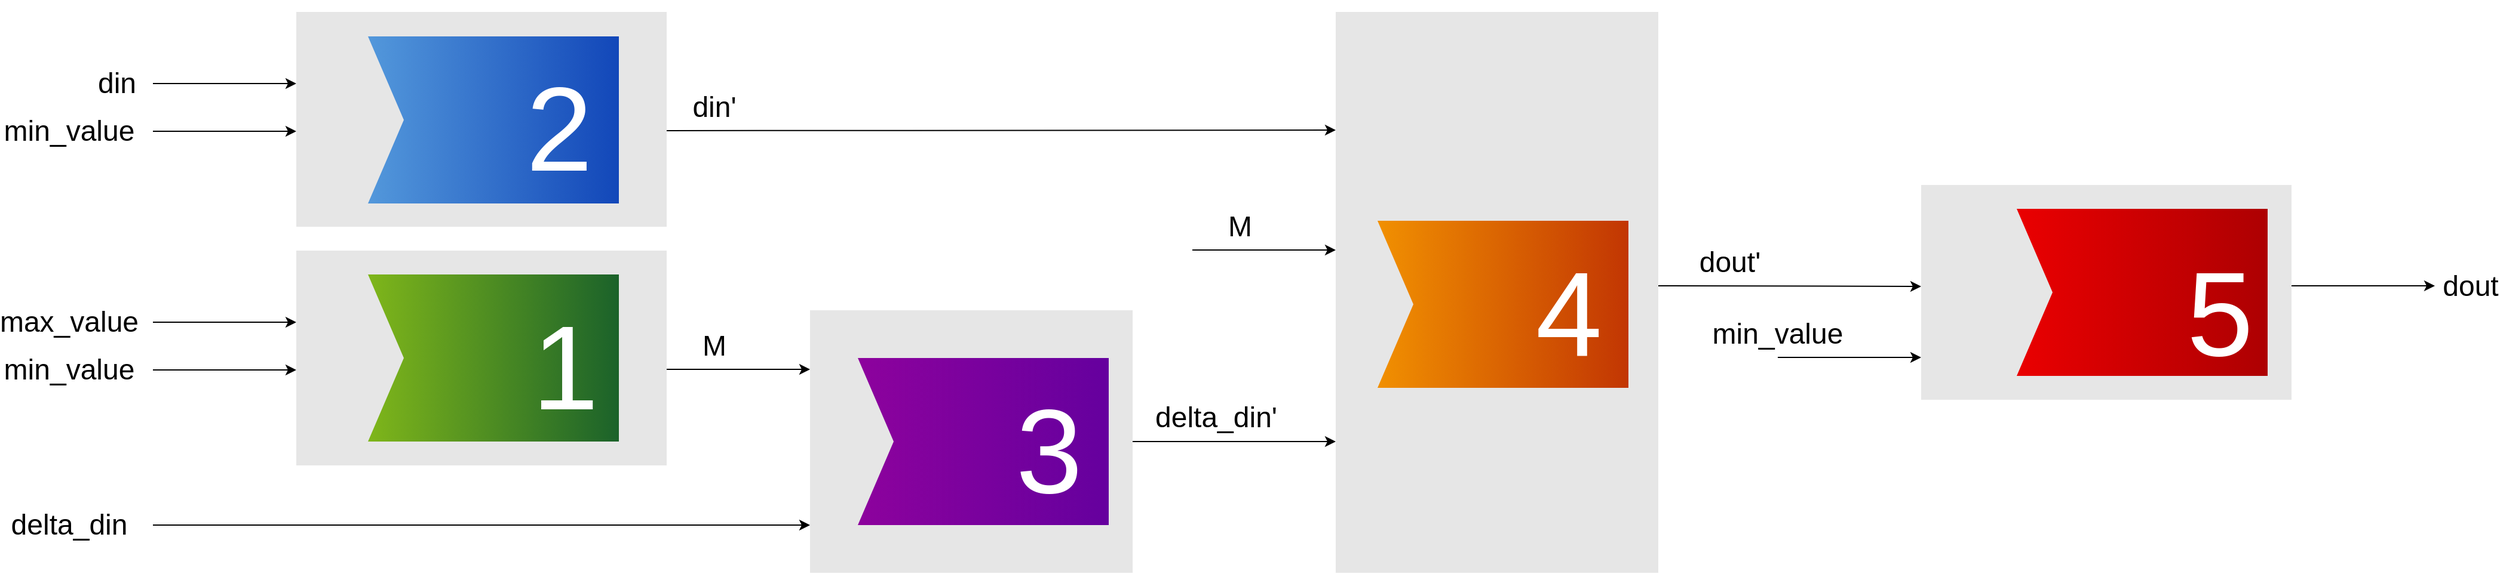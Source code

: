 <mxfile version="12.4.7" type="device"><diagram name="Page-1" id="1622d65d-c77d-c4b6-e0e7-3c11208c8684"><mxGraphModel dx="2816" dy="1264" grid="1" gridSize="10" guides="1" tooltips="1" connect="1" arrows="1" fold="1" page="1" pageScale="1.5" pageWidth="1169" pageHeight="826" background="#ffffff" math="0" shadow="0"><root><mxCell id="0" style=";html=1;"/><mxCell id="1" style=";html=1;" parent="0"/><mxCell id="Lpo8Wtr4VbGAjBLP5QyM-24" value="" style="whiteSpace=wrap;html=1;rounded=0;shadow=0;dashed=0;strokeWidth=1;fillColor=#E6E6E6;fontFamily=Verdana;fontSize=70;strokeColor=none;verticalAlign=top;spacingTop=10;" parent="1" vertex="1"><mxGeometry x="2050" y="595" width="310" height="180" as="geometry"/></mxCell><mxCell id="Lpo8Wtr4VbGAjBLP5QyM-17" value="" style="whiteSpace=wrap;html=1;rounded=0;shadow=0;dashed=0;strokeWidth=1;fillColor=#E6E6E6;fontFamily=Verdana;fontSize=70;strokeColor=none;verticalAlign=top;spacingTop=10;" parent="1" vertex="1"><mxGeometry x="1560" y="450" width="270" height="470" as="geometry"/></mxCell><mxCell id="Lpo8Wtr4VbGAjBLP5QyM-2" value="" style="whiteSpace=wrap;html=1;rounded=0;shadow=0;dashed=0;strokeWidth=1;fillColor=#E6E6E6;fontFamily=Verdana;fontSize=70;strokeColor=none;verticalAlign=top;spacingTop=10;" parent="1" vertex="1"><mxGeometry x="1120" y="700" width="270" height="220" as="geometry"/></mxCell><mxCell id="Lpo8Wtr4VbGAjBLP5QyM-1" value="" style="whiteSpace=wrap;html=1;rounded=0;shadow=0;dashed=0;strokeWidth=1;fillColor=#E6E6E6;fontFamily=Verdana;fontSize=70;strokeColor=none;verticalAlign=top;spacingTop=10;" parent="1" vertex="1"><mxGeometry x="690" y="450" width="310" height="180" as="geometry"/></mxCell><mxCell id="869962fe87da545-5" value="" style="whiteSpace=wrap;html=1;rounded=0;shadow=0;dashed=0;strokeWidth=1;fillColor=#E6E6E6;fontFamily=Verdana;fontSize=70;strokeColor=none;verticalAlign=top;spacingTop=10;" parent="1" vertex="1"><mxGeometry x="690" y="650" width="310" height="180" as="geometry"/></mxCell><mxCell id="869962fe87da545-2" value="" style="html=1;shadow=0;dashed=0;align=center;verticalAlign=middle;shape=mxgraph.arrows2.arrow;dy=0;dx=0;notch=30;rounded=0;strokeColor=none;strokeWidth=1;fillColor=#7FB61A;fontFamily=Tahoma;fontSize=10;fontColor=#FFFFFF;gradientColor=#1B622A;gradientDirection=east;" parent="1" vertex="1"><mxGeometry x="750" y="670" width="210" height="140" as="geometry"/></mxCell><mxCell id="869962fe87da545-8" value="" style="html=1;shadow=0;dashed=0;align=center;verticalAlign=middle;shape=mxgraph.arrows2.arrow;dy=0;dx=0;notch=30;rounded=0;strokeColor=none;strokeWidth=1;fillColor=#5398DB;fontFamily=Tahoma;fontSize=10;fontColor=#FFFFFF;gradientColor=#1247B9;gradientDirection=east;" parent="1" vertex="1"><mxGeometry x="750" y="470.53" width="210" height="140" as="geometry"/></mxCell><mxCell id="869962fe87da545-11" value="" style="html=1;shadow=0;dashed=0;align=center;verticalAlign=middle;shape=mxgraph.arrows2.arrow;dy=0;dx=0;notch=30;rounded=0;strokeColor=none;strokeWidth=1;fillColor=#8D029D;fontFamily=Tahoma;fontSize=10;fontColor=#FFFFFF;gradientColor=#65009E;gradientDirection=east;" parent="1" vertex="1"><mxGeometry x="1160" y="740" width="210" height="140" as="geometry"/></mxCell><mxCell id="869962fe87da545-14" value="" style="html=1;shadow=0;dashed=0;align=center;verticalAlign=middle;shape=mxgraph.arrows2.arrow;dy=0;dx=0;notch=30;rounded=0;strokeColor=none;strokeWidth=1;fillColor=#F19001;fontFamily=Tahoma;fontSize=10;fontColor=#FFFFFF;gradientColor=#C23603;gradientDirection=east;" parent="1" vertex="1"><mxGeometry x="1595" y="625" width="210" height="140" as="geometry"/></mxCell><mxCell id="869962fe87da545-17" value="" style="html=1;shadow=0;dashed=0;align=center;verticalAlign=middle;shape=mxgraph.arrows2.arrow;dy=0;dx=0;notch=30;rounded=0;strokeColor=none;strokeWidth=1;fillColor=#EA0001;fontFamily=Tahoma;fontSize=10;fontColor=#FFFFFF;gradientColor=#AD0002;gradientDirection=east;" parent="1" vertex="1"><mxGeometry x="2130" y="615" width="210" height="140" as="geometry"/></mxCell><mxCell id="869962fe87da545-19" value="&lt;font style=&quot;font-size: 100px&quot;&gt;1&lt;/font&gt;" style="text;html=1;strokeColor=none;fillColor=none;align=right;verticalAlign=middle;whiteSpace=wrap;rounded=0;shadow=0;dashed=0;fontFamily=Helvetica;fontSize=150;fontColor=#FFFFFF;" parent="1" vertex="1"><mxGeometry x="745" y="640" width="200" height="180" as="geometry"/></mxCell><mxCell id="869962fe87da545-20" value="&lt;font style=&quot;font-size: 100px&quot;&gt;2&lt;/font&gt;" style="text;html=1;strokeColor=none;fillColor=none;align=right;verticalAlign=middle;whiteSpace=wrap;rounded=0;shadow=0;dashed=0;fontFamily=Helvetica;fontSize=150;fontColor=#FFFFFF;" parent="1" vertex="1"><mxGeometry x="740" y="440" width="200" height="180" as="geometry"/></mxCell><mxCell id="869962fe87da545-21" value="&lt;font style=&quot;font-size: 100px&quot;&gt;3&lt;/font&gt;" style="text;html=1;strokeColor=none;fillColor=none;align=right;verticalAlign=middle;whiteSpace=wrap;rounded=0;shadow=0;dashed=0;fontFamily=Helvetica;fontSize=150;fontColor=#FFFFFF;" parent="1" vertex="1"><mxGeometry x="1150" y="710" width="200" height="180" as="geometry"/></mxCell><mxCell id="869962fe87da545-22" value="&lt;font style=&quot;font-size: 100px&quot;&gt;4&lt;/font&gt;" style="text;html=1;strokeColor=none;fillColor=none;align=right;verticalAlign=middle;whiteSpace=wrap;rounded=0;shadow=0;dashed=0;fontFamily=Helvetica;fontSize=150;fontColor=#FFFFFF;" parent="1" vertex="1"><mxGeometry x="1585" y="595" width="200" height="180" as="geometry"/></mxCell><mxCell id="869962fe87da545-23" value="&lt;font style=&quot;font-size: 100px&quot;&gt;5&lt;/font&gt;" style="text;html=1;strokeColor=none;fillColor=none;align=right;verticalAlign=middle;whiteSpace=wrap;rounded=0;shadow=0;dashed=0;fontFamily=Helvetica;fontSize=150;fontColor=#FFFFFF;" parent="1" vertex="1"><mxGeometry x="2130" y="595" width="200" height="180" as="geometry"/></mxCell><mxCell id="Lpo8Wtr4VbGAjBLP5QyM-3" value="" style="endArrow=classic;html=1;" parent="1" edge="1"><mxGeometry width="50" height="50" relative="1" as="geometry"><mxPoint x="570" y="710" as="sourcePoint"/><mxPoint x="690" y="710" as="targetPoint"/></mxGeometry></mxCell><mxCell id="Lpo8Wtr4VbGAjBLP5QyM-4" value="M" style="text;html=1;strokeColor=none;fillColor=none;align=center;verticalAlign=middle;whiteSpace=wrap;rounded=0;fontSize=24;" parent="1" vertex="1"><mxGeometry x="1020" y="720" width="40" height="20" as="geometry"/></mxCell><mxCell id="Lpo8Wtr4VbGAjBLP5QyM-5" value="" style="endArrow=classic;html=1;" parent="1" edge="1"><mxGeometry width="50" height="50" relative="1" as="geometry"><mxPoint x="570" y="750" as="sourcePoint"/><mxPoint x="690" y="750" as="targetPoint"/></mxGeometry></mxCell><mxCell id="Lpo8Wtr4VbGAjBLP5QyM-6" value="min_value" style="text;html=1;strokeColor=none;fillColor=none;align=center;verticalAlign=middle;whiteSpace=wrap;rounded=0;fontSize=24;" parent="1" vertex="1"><mxGeometry x="480" y="740" width="40" height="20" as="geometry"/></mxCell><mxCell id="Lpo8Wtr4VbGAjBLP5QyM-7" value="" style="endArrow=classic;html=1;" parent="1" edge="1"><mxGeometry width="50" height="50" relative="1" as="geometry"><mxPoint x="1000" y="749.5" as="sourcePoint"/><mxPoint x="1120" y="749.5" as="targetPoint"/></mxGeometry></mxCell><mxCell id="Lpo8Wtr4VbGAjBLP5QyM-8" value="max_value" style="text;html=1;strokeColor=none;fillColor=none;align=center;verticalAlign=middle;whiteSpace=wrap;rounded=0;fontSize=24;" parent="1" vertex="1"><mxGeometry x="480" y="700" width="40" height="20" as="geometry"/></mxCell><mxCell id="Lpo8Wtr4VbGAjBLP5QyM-9" value="" style="endArrow=classic;html=1;" parent="1" edge="1"><mxGeometry width="50" height="50" relative="1" as="geometry"><mxPoint x="570" y="510" as="sourcePoint"/><mxPoint x="690" y="510" as="targetPoint"/></mxGeometry></mxCell><mxCell id="Lpo8Wtr4VbGAjBLP5QyM-10" value="din'" style="text;html=1;strokeColor=none;fillColor=none;align=center;verticalAlign=middle;whiteSpace=wrap;rounded=0;fontSize=24;" parent="1" vertex="1"><mxGeometry x="1020" y="520" width="40" height="20" as="geometry"/></mxCell><mxCell id="Lpo8Wtr4VbGAjBLP5QyM-11" value="" style="endArrow=classic;html=1;" parent="1" edge="1"><mxGeometry width="50" height="50" relative="1" as="geometry"><mxPoint x="570" y="550" as="sourcePoint"/><mxPoint x="690" y="550" as="targetPoint"/></mxGeometry></mxCell><mxCell id="Lpo8Wtr4VbGAjBLP5QyM-12" value="min_value" style="text;html=1;strokeColor=none;fillColor=none;align=center;verticalAlign=middle;whiteSpace=wrap;rounded=0;fontSize=24;" parent="1" vertex="1"><mxGeometry x="480" y="540" width="40" height="20" as="geometry"/></mxCell><mxCell id="Lpo8Wtr4VbGAjBLP5QyM-13" value="" style="endArrow=classic;html=1;" parent="1" edge="1"><mxGeometry width="50" height="50" relative="1" as="geometry"><mxPoint x="1000.0" y="549.5" as="sourcePoint"/><mxPoint x="1560" y="549" as="targetPoint"/></mxGeometry></mxCell><mxCell id="Lpo8Wtr4VbGAjBLP5QyM-14" value="din" style="text;html=1;strokeColor=none;fillColor=none;align=center;verticalAlign=middle;whiteSpace=wrap;rounded=0;fontSize=24;" parent="1" vertex="1"><mxGeometry x="520" y="500" width="40" height="20" as="geometry"/></mxCell><mxCell id="Lpo8Wtr4VbGAjBLP5QyM-15" value="" style="endArrow=classic;html=1;" parent="1" edge="1"><mxGeometry width="50" height="50" relative="1" as="geometry"><mxPoint x="570" y="880" as="sourcePoint"/><mxPoint x="1120" y="880" as="targetPoint"/></mxGeometry></mxCell><mxCell id="Lpo8Wtr4VbGAjBLP5QyM-16" value="delta_din" style="text;html=1;strokeColor=none;fillColor=none;align=center;verticalAlign=middle;whiteSpace=wrap;rounded=0;fontSize=24;" parent="1" vertex="1"><mxGeometry x="480" y="870" width="40" height="20" as="geometry"/></mxCell><mxCell id="Lpo8Wtr4VbGAjBLP5QyM-18" value="" style="endArrow=classic;html=1;" parent="1" edge="1"><mxGeometry width="50" height="50" relative="1" as="geometry"><mxPoint x="1390" y="810" as="sourcePoint"/><mxPoint x="1560" y="810" as="targetPoint"/></mxGeometry></mxCell><mxCell id="Lpo8Wtr4VbGAjBLP5QyM-19" value="delta_din'" style="text;html=1;strokeColor=none;fillColor=none;align=center;verticalAlign=middle;whiteSpace=wrap;rounded=0;fontSize=24;" parent="1" vertex="1"><mxGeometry x="1440" y="780" width="40" height="20" as="geometry"/></mxCell><mxCell id="Lpo8Wtr4VbGAjBLP5QyM-20" value="M" style="text;html=1;strokeColor=none;fillColor=none;align=center;verticalAlign=middle;whiteSpace=wrap;rounded=0;fontSize=24;" parent="1" vertex="1"><mxGeometry x="1460" y="620" width="40" height="20" as="geometry"/></mxCell><mxCell id="Lpo8Wtr4VbGAjBLP5QyM-21" value="" style="endArrow=classic;html=1;" parent="1" edge="1"><mxGeometry width="50" height="50" relative="1" as="geometry"><mxPoint x="1440" y="649.5" as="sourcePoint"/><mxPoint x="1560" y="649.5" as="targetPoint"/></mxGeometry></mxCell><mxCell id="Lpo8Wtr4VbGAjBLP5QyM-22" value="dout'" style="text;html=1;strokeColor=none;fillColor=none;align=center;verticalAlign=middle;whiteSpace=wrap;rounded=0;fontSize=24;" parent="1" vertex="1"><mxGeometry x="1870" y="650" width="40" height="20" as="geometry"/></mxCell><mxCell id="Lpo8Wtr4VbGAjBLP5QyM-23" value="" style="endArrow=classic;html=1;" parent="1" edge="1"><mxGeometry width="50" height="50" relative="1" as="geometry"><mxPoint x="1830" y="679.5" as="sourcePoint"/><mxPoint x="2050" y="680" as="targetPoint"/></mxGeometry></mxCell><mxCell id="Lpo8Wtr4VbGAjBLP5QyM-25" value="" style="endArrow=classic;html=1;" parent="1" edge="1"><mxGeometry width="50" height="50" relative="1" as="geometry"><mxPoint x="2360" y="679.5" as="sourcePoint"/><mxPoint x="2480" y="679.5" as="targetPoint"/></mxGeometry></mxCell><mxCell id="Lpo8Wtr4VbGAjBLP5QyM-26" value="dout" style="text;html=1;strokeColor=none;fillColor=none;align=center;verticalAlign=middle;whiteSpace=wrap;rounded=0;fontSize=24;" parent="1" vertex="1"><mxGeometry x="2490" y="670" width="40" height="20" as="geometry"/></mxCell><mxCell id="DIrZqhwc82xGcQ22lAv5-1" value="min_value" style="text;html=1;strokeColor=none;fillColor=none;align=center;verticalAlign=middle;whiteSpace=wrap;rounded=0;fontSize=24;" vertex="1" parent="1"><mxGeometry x="1910" y="710" width="40" height="20" as="geometry"/></mxCell><mxCell id="DIrZqhwc82xGcQ22lAv5-2" value="" style="endArrow=classic;html=1;" edge="1" parent="1"><mxGeometry width="50" height="50" relative="1" as="geometry"><mxPoint x="1930" y="739.5" as="sourcePoint"/><mxPoint x="2050" y="739.5" as="targetPoint"/></mxGeometry></mxCell></root></mxGraphModel></diagram></mxfile>